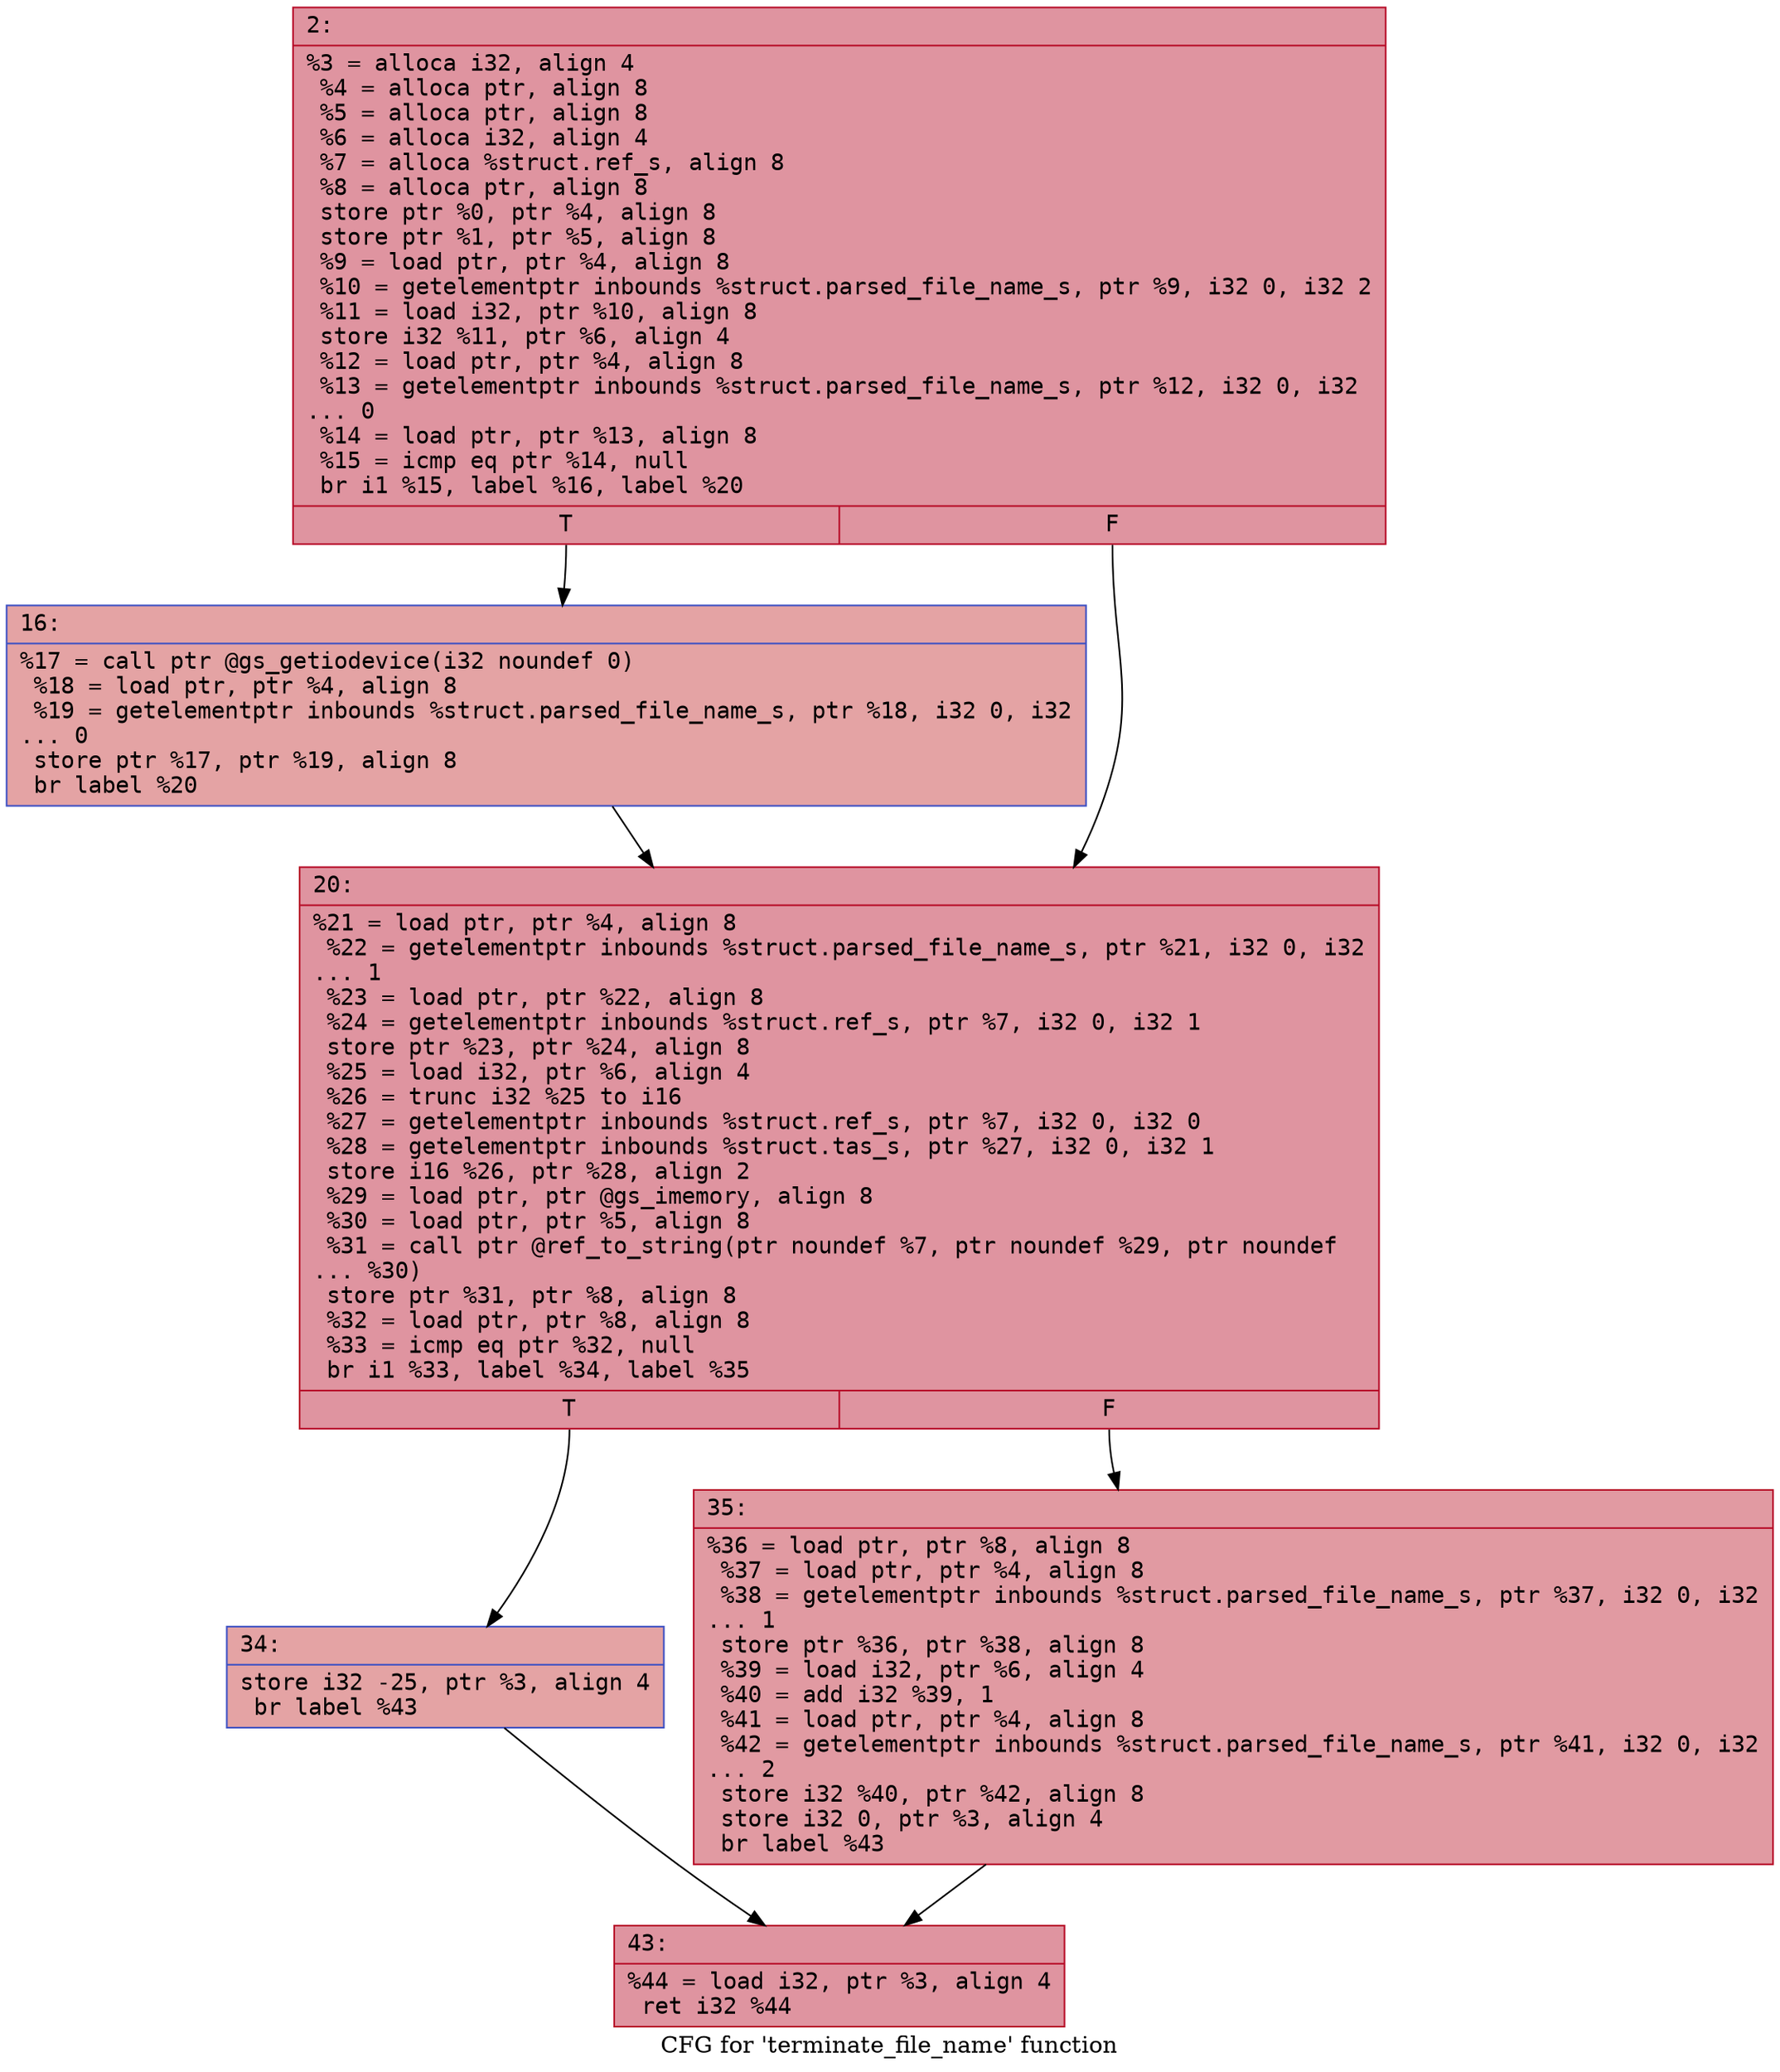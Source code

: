 digraph "CFG for 'terminate_file_name' function" {
	label="CFG for 'terminate_file_name' function";

	Node0x60000066e800 [shape=record,color="#b70d28ff", style=filled, fillcolor="#b70d2870" fontname="Courier",label="{2:\l|  %3 = alloca i32, align 4\l  %4 = alloca ptr, align 8\l  %5 = alloca ptr, align 8\l  %6 = alloca i32, align 4\l  %7 = alloca %struct.ref_s, align 8\l  %8 = alloca ptr, align 8\l  store ptr %0, ptr %4, align 8\l  store ptr %1, ptr %5, align 8\l  %9 = load ptr, ptr %4, align 8\l  %10 = getelementptr inbounds %struct.parsed_file_name_s, ptr %9, i32 0, i32 2\l  %11 = load i32, ptr %10, align 8\l  store i32 %11, ptr %6, align 4\l  %12 = load ptr, ptr %4, align 8\l  %13 = getelementptr inbounds %struct.parsed_file_name_s, ptr %12, i32 0, i32\l... 0\l  %14 = load ptr, ptr %13, align 8\l  %15 = icmp eq ptr %14, null\l  br i1 %15, label %16, label %20\l|{<s0>T|<s1>F}}"];
	Node0x60000066e800:s0 -> Node0x60000066e850[tooltip="2 -> 16\nProbability 37.50%" ];
	Node0x60000066e800:s1 -> Node0x60000066e8a0[tooltip="2 -> 20\nProbability 62.50%" ];
	Node0x60000066e850 [shape=record,color="#3d50c3ff", style=filled, fillcolor="#c32e3170" fontname="Courier",label="{16:\l|  %17 = call ptr @gs_getiodevice(i32 noundef 0)\l  %18 = load ptr, ptr %4, align 8\l  %19 = getelementptr inbounds %struct.parsed_file_name_s, ptr %18, i32 0, i32\l... 0\l  store ptr %17, ptr %19, align 8\l  br label %20\l}"];
	Node0x60000066e850 -> Node0x60000066e8a0[tooltip="16 -> 20\nProbability 100.00%" ];
	Node0x60000066e8a0 [shape=record,color="#b70d28ff", style=filled, fillcolor="#b70d2870" fontname="Courier",label="{20:\l|  %21 = load ptr, ptr %4, align 8\l  %22 = getelementptr inbounds %struct.parsed_file_name_s, ptr %21, i32 0, i32\l... 1\l  %23 = load ptr, ptr %22, align 8\l  %24 = getelementptr inbounds %struct.ref_s, ptr %7, i32 0, i32 1\l  store ptr %23, ptr %24, align 8\l  %25 = load i32, ptr %6, align 4\l  %26 = trunc i32 %25 to i16\l  %27 = getelementptr inbounds %struct.ref_s, ptr %7, i32 0, i32 0\l  %28 = getelementptr inbounds %struct.tas_s, ptr %27, i32 0, i32 1\l  store i16 %26, ptr %28, align 2\l  %29 = load ptr, ptr @gs_imemory, align 8\l  %30 = load ptr, ptr %5, align 8\l  %31 = call ptr @ref_to_string(ptr noundef %7, ptr noundef %29, ptr noundef\l... %30)\l  store ptr %31, ptr %8, align 8\l  %32 = load ptr, ptr %8, align 8\l  %33 = icmp eq ptr %32, null\l  br i1 %33, label %34, label %35\l|{<s0>T|<s1>F}}"];
	Node0x60000066e8a0:s0 -> Node0x60000066e8f0[tooltip="20 -> 34\nProbability 37.50%" ];
	Node0x60000066e8a0:s1 -> Node0x60000066e940[tooltip="20 -> 35\nProbability 62.50%" ];
	Node0x60000066e8f0 [shape=record,color="#3d50c3ff", style=filled, fillcolor="#c32e3170" fontname="Courier",label="{34:\l|  store i32 -25, ptr %3, align 4\l  br label %43\l}"];
	Node0x60000066e8f0 -> Node0x60000066e990[tooltip="34 -> 43\nProbability 100.00%" ];
	Node0x60000066e940 [shape=record,color="#b70d28ff", style=filled, fillcolor="#bb1b2c70" fontname="Courier",label="{35:\l|  %36 = load ptr, ptr %8, align 8\l  %37 = load ptr, ptr %4, align 8\l  %38 = getelementptr inbounds %struct.parsed_file_name_s, ptr %37, i32 0, i32\l... 1\l  store ptr %36, ptr %38, align 8\l  %39 = load i32, ptr %6, align 4\l  %40 = add i32 %39, 1\l  %41 = load ptr, ptr %4, align 8\l  %42 = getelementptr inbounds %struct.parsed_file_name_s, ptr %41, i32 0, i32\l... 2\l  store i32 %40, ptr %42, align 8\l  store i32 0, ptr %3, align 4\l  br label %43\l}"];
	Node0x60000066e940 -> Node0x60000066e990[tooltip="35 -> 43\nProbability 100.00%" ];
	Node0x60000066e990 [shape=record,color="#b70d28ff", style=filled, fillcolor="#b70d2870" fontname="Courier",label="{43:\l|  %44 = load i32, ptr %3, align 4\l  ret i32 %44\l}"];
}
